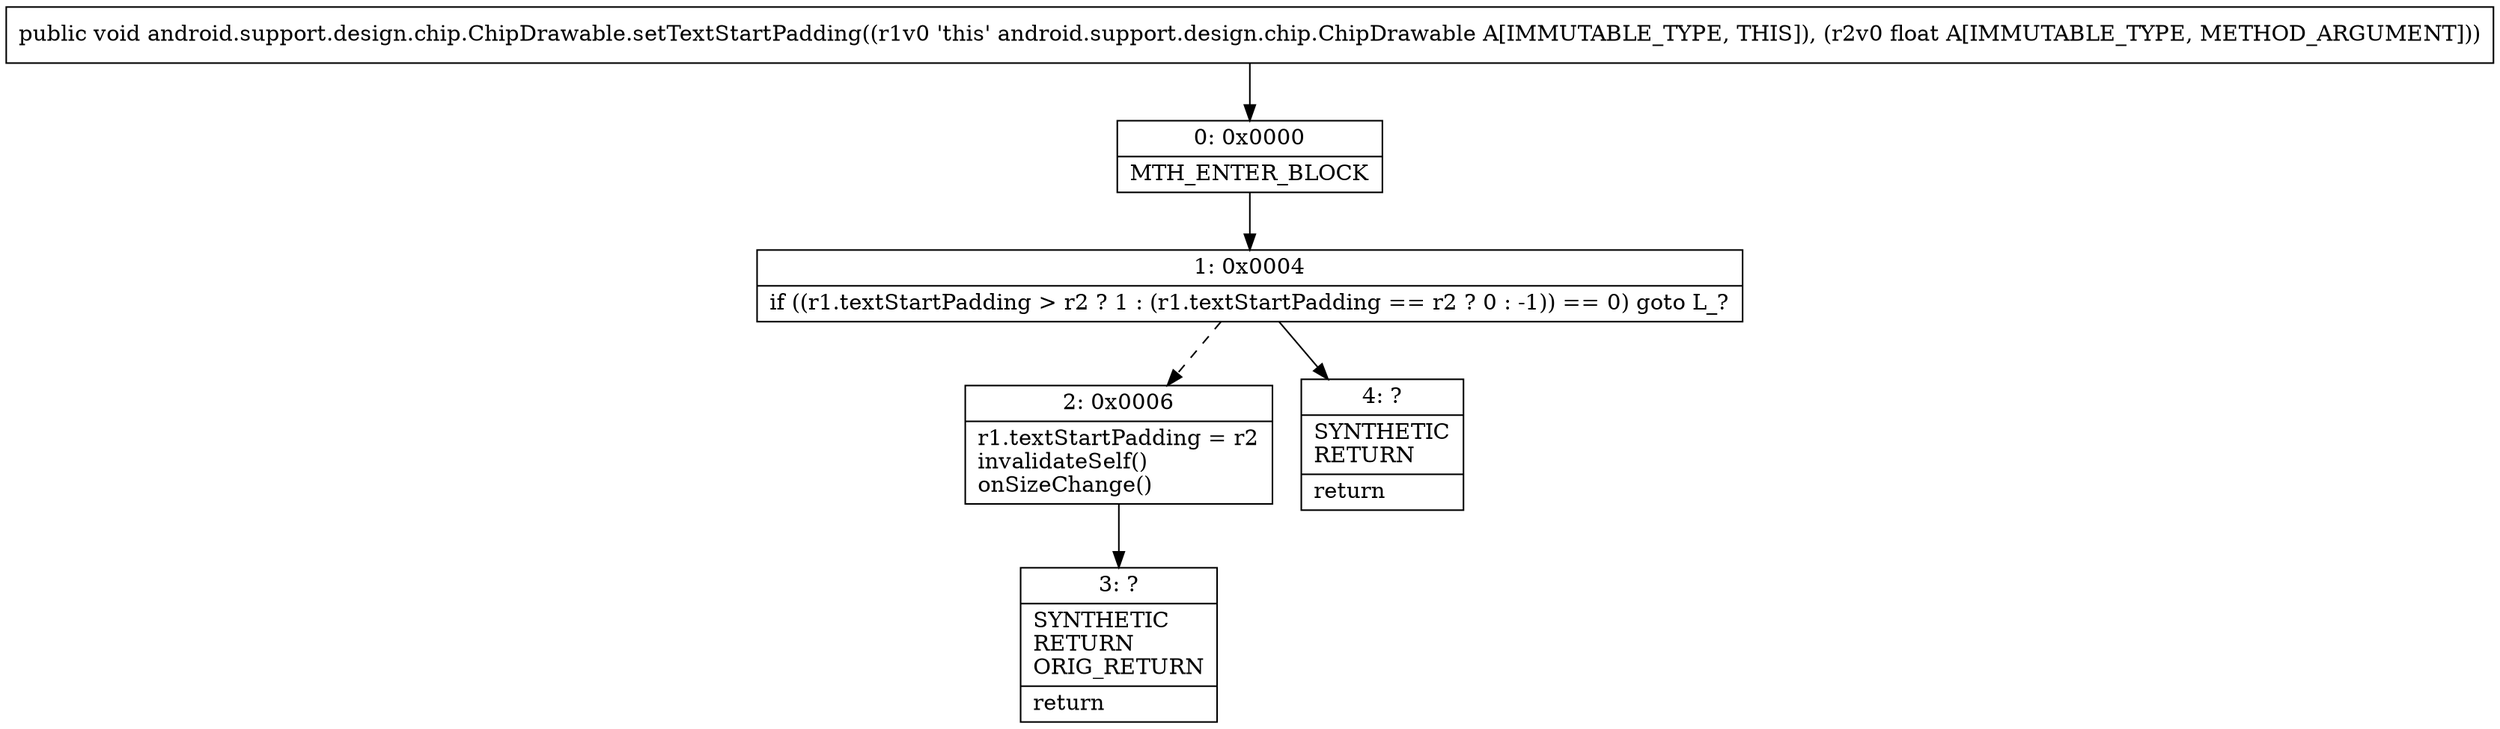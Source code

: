 digraph "CFG forandroid.support.design.chip.ChipDrawable.setTextStartPadding(F)V" {
Node_0 [shape=record,label="{0\:\ 0x0000|MTH_ENTER_BLOCK\l}"];
Node_1 [shape=record,label="{1\:\ 0x0004|if ((r1.textStartPadding \> r2 ? 1 : (r1.textStartPadding == r2 ? 0 : \-1)) == 0) goto L_?\l}"];
Node_2 [shape=record,label="{2\:\ 0x0006|r1.textStartPadding = r2\linvalidateSelf()\lonSizeChange()\l}"];
Node_3 [shape=record,label="{3\:\ ?|SYNTHETIC\lRETURN\lORIG_RETURN\l|return\l}"];
Node_4 [shape=record,label="{4\:\ ?|SYNTHETIC\lRETURN\l|return\l}"];
MethodNode[shape=record,label="{public void android.support.design.chip.ChipDrawable.setTextStartPadding((r1v0 'this' android.support.design.chip.ChipDrawable A[IMMUTABLE_TYPE, THIS]), (r2v0 float A[IMMUTABLE_TYPE, METHOD_ARGUMENT])) }"];
MethodNode -> Node_0;
Node_0 -> Node_1;
Node_1 -> Node_2[style=dashed];
Node_1 -> Node_4;
Node_2 -> Node_3;
}

